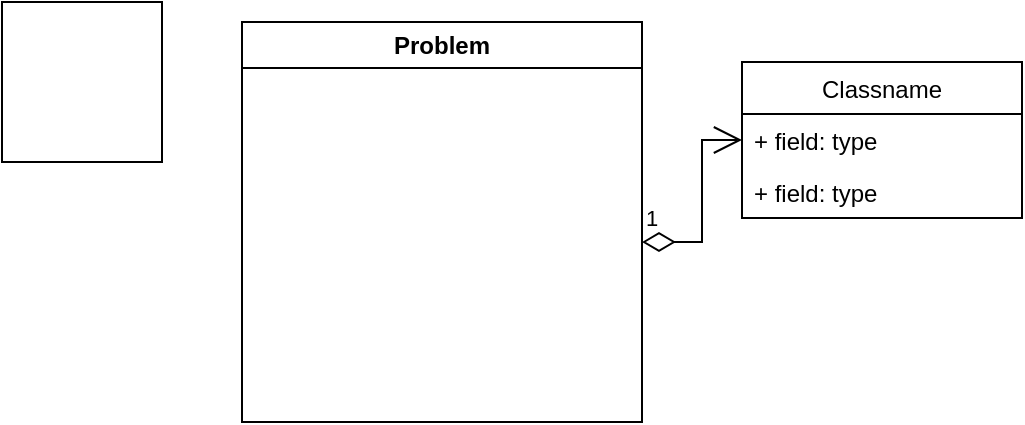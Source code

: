 <mxfile version="20.8.20" type="github"><diagram name="Page-1" id="5o4EXTgRes6xmT0Q7V5w"><mxGraphModel dx="954" dy="591" grid="1" gridSize="10" guides="1" tooltips="1" connect="1" arrows="1" fold="1" page="1" pageScale="1" pageWidth="850" pageHeight="1100" math="0" shadow="0"><root><mxCell id="0"/><mxCell id="1" parent="0"/><mxCell id="BdveIgZbedGj9lxC0-7v-1" value="" style="whiteSpace=wrap;html=1;aspect=fixed;" vertex="1" parent="1"><mxGeometry x="140" y="110" width="80" height="80" as="geometry"/></mxCell><mxCell id="BdveIgZbedGj9lxC0-7v-2" value="Problem" style="swimlane;whiteSpace=wrap;html=1;" vertex="1" parent="1"><mxGeometry x="260" y="120" width="200" height="200" as="geometry"/></mxCell><mxCell id="BdveIgZbedGj9lxC0-7v-4" value="Classname" style="swimlane;fontStyle=0;childLayout=stackLayout;horizontal=1;startSize=26;fillColor=none;horizontalStack=0;resizeParent=1;resizeParentMax=0;resizeLast=0;collapsible=1;marginBottom=0;" vertex="1" parent="1"><mxGeometry x="510" y="140" width="140" height="78" as="geometry"/></mxCell><mxCell id="BdveIgZbedGj9lxC0-7v-5" value="+ field: type" style="text;strokeColor=none;fillColor=none;align=left;verticalAlign=top;spacingLeft=4;spacingRight=4;overflow=hidden;rotatable=0;points=[[0,0.5],[1,0.5]];portConstraint=eastwest;" vertex="1" parent="BdveIgZbedGj9lxC0-7v-4"><mxGeometry y="26" width="140" height="26" as="geometry"/></mxCell><mxCell id="BdveIgZbedGj9lxC0-7v-7" value="+ field: type" style="text;strokeColor=none;fillColor=none;align=left;verticalAlign=top;spacingLeft=4;spacingRight=4;overflow=hidden;rotatable=0;points=[[0,0.5],[1,0.5]];portConstraint=eastwest;" vertex="1" parent="BdveIgZbedGj9lxC0-7v-4"><mxGeometry y="52" width="140" height="26" as="geometry"/></mxCell><mxCell id="BdveIgZbedGj9lxC0-7v-20" value="1" style="endArrow=open;html=1;endSize=12;startArrow=diamondThin;startSize=14;startFill=0;edgeStyle=orthogonalEdgeStyle;align=left;verticalAlign=bottom;rounded=0;entryX=0;entryY=0.5;entryDx=0;entryDy=0;" edge="1" parent="1" target="BdveIgZbedGj9lxC0-7v-5"><mxGeometry x="-1" y="3" relative="1" as="geometry"><mxPoint x="460" y="230" as="sourcePoint"/><mxPoint x="470" y="360" as="targetPoint"/><Array as="points"><mxPoint x="490" y="230"/><mxPoint x="490" y="179"/></Array></mxGeometry></mxCell></root></mxGraphModel></diagram></mxfile>